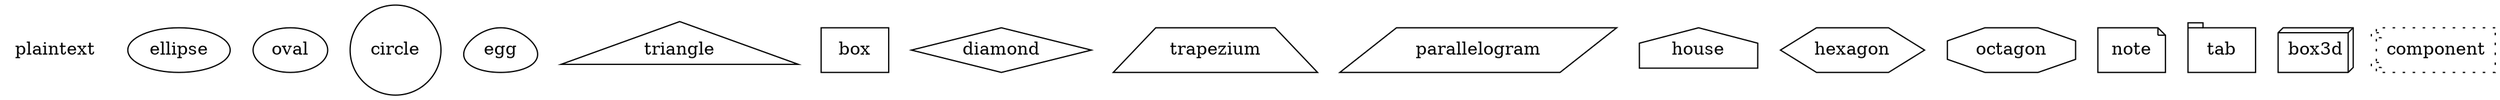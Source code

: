 digraph Describe {
	node [shape="record"];
	edge [style="solid"];

	plaintext [shape="plaintext"];
	ellipse [shape="ellipse"];
	oval [shape="oval"];
	circle [shape="circle"];
	egg [shape="egg"];
	triangle [shape="triangle"];
	box [shape="box"];
	diamond [shape="diamond"];
	trapezium [shape="trapezium"];
	parallelogram [shape="parallelogram"];
	house [shape="house"];
	hexagon [shape="hexagon"];
	octagon [shape="octagon"];
	note [shape="note"];
	tab [shape="tab"];
	box3d [shape="box3d"];
	component [shape="component" style="dotted"];
}